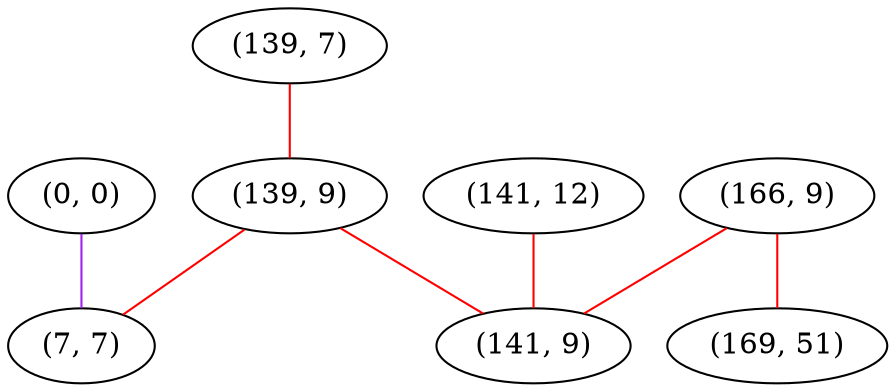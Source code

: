 graph "" {
"(139, 7)";
"(141, 12)";
"(0, 0)";
"(139, 9)";
"(166, 9)";
"(7, 7)";
"(141, 9)";
"(169, 51)";
"(139, 7)" -- "(139, 9)"  [color=red, key=0, weight=1];
"(141, 12)" -- "(141, 9)"  [color=red, key=0, weight=1];
"(0, 0)" -- "(7, 7)"  [color=purple, key=0, weight=4];
"(139, 9)" -- "(141, 9)"  [color=red, key=0, weight=1];
"(139, 9)" -- "(7, 7)"  [color=red, key=0, weight=1];
"(166, 9)" -- "(141, 9)"  [color=red, key=0, weight=1];
"(166, 9)" -- "(169, 51)"  [color=red, key=0, weight=1];
}
